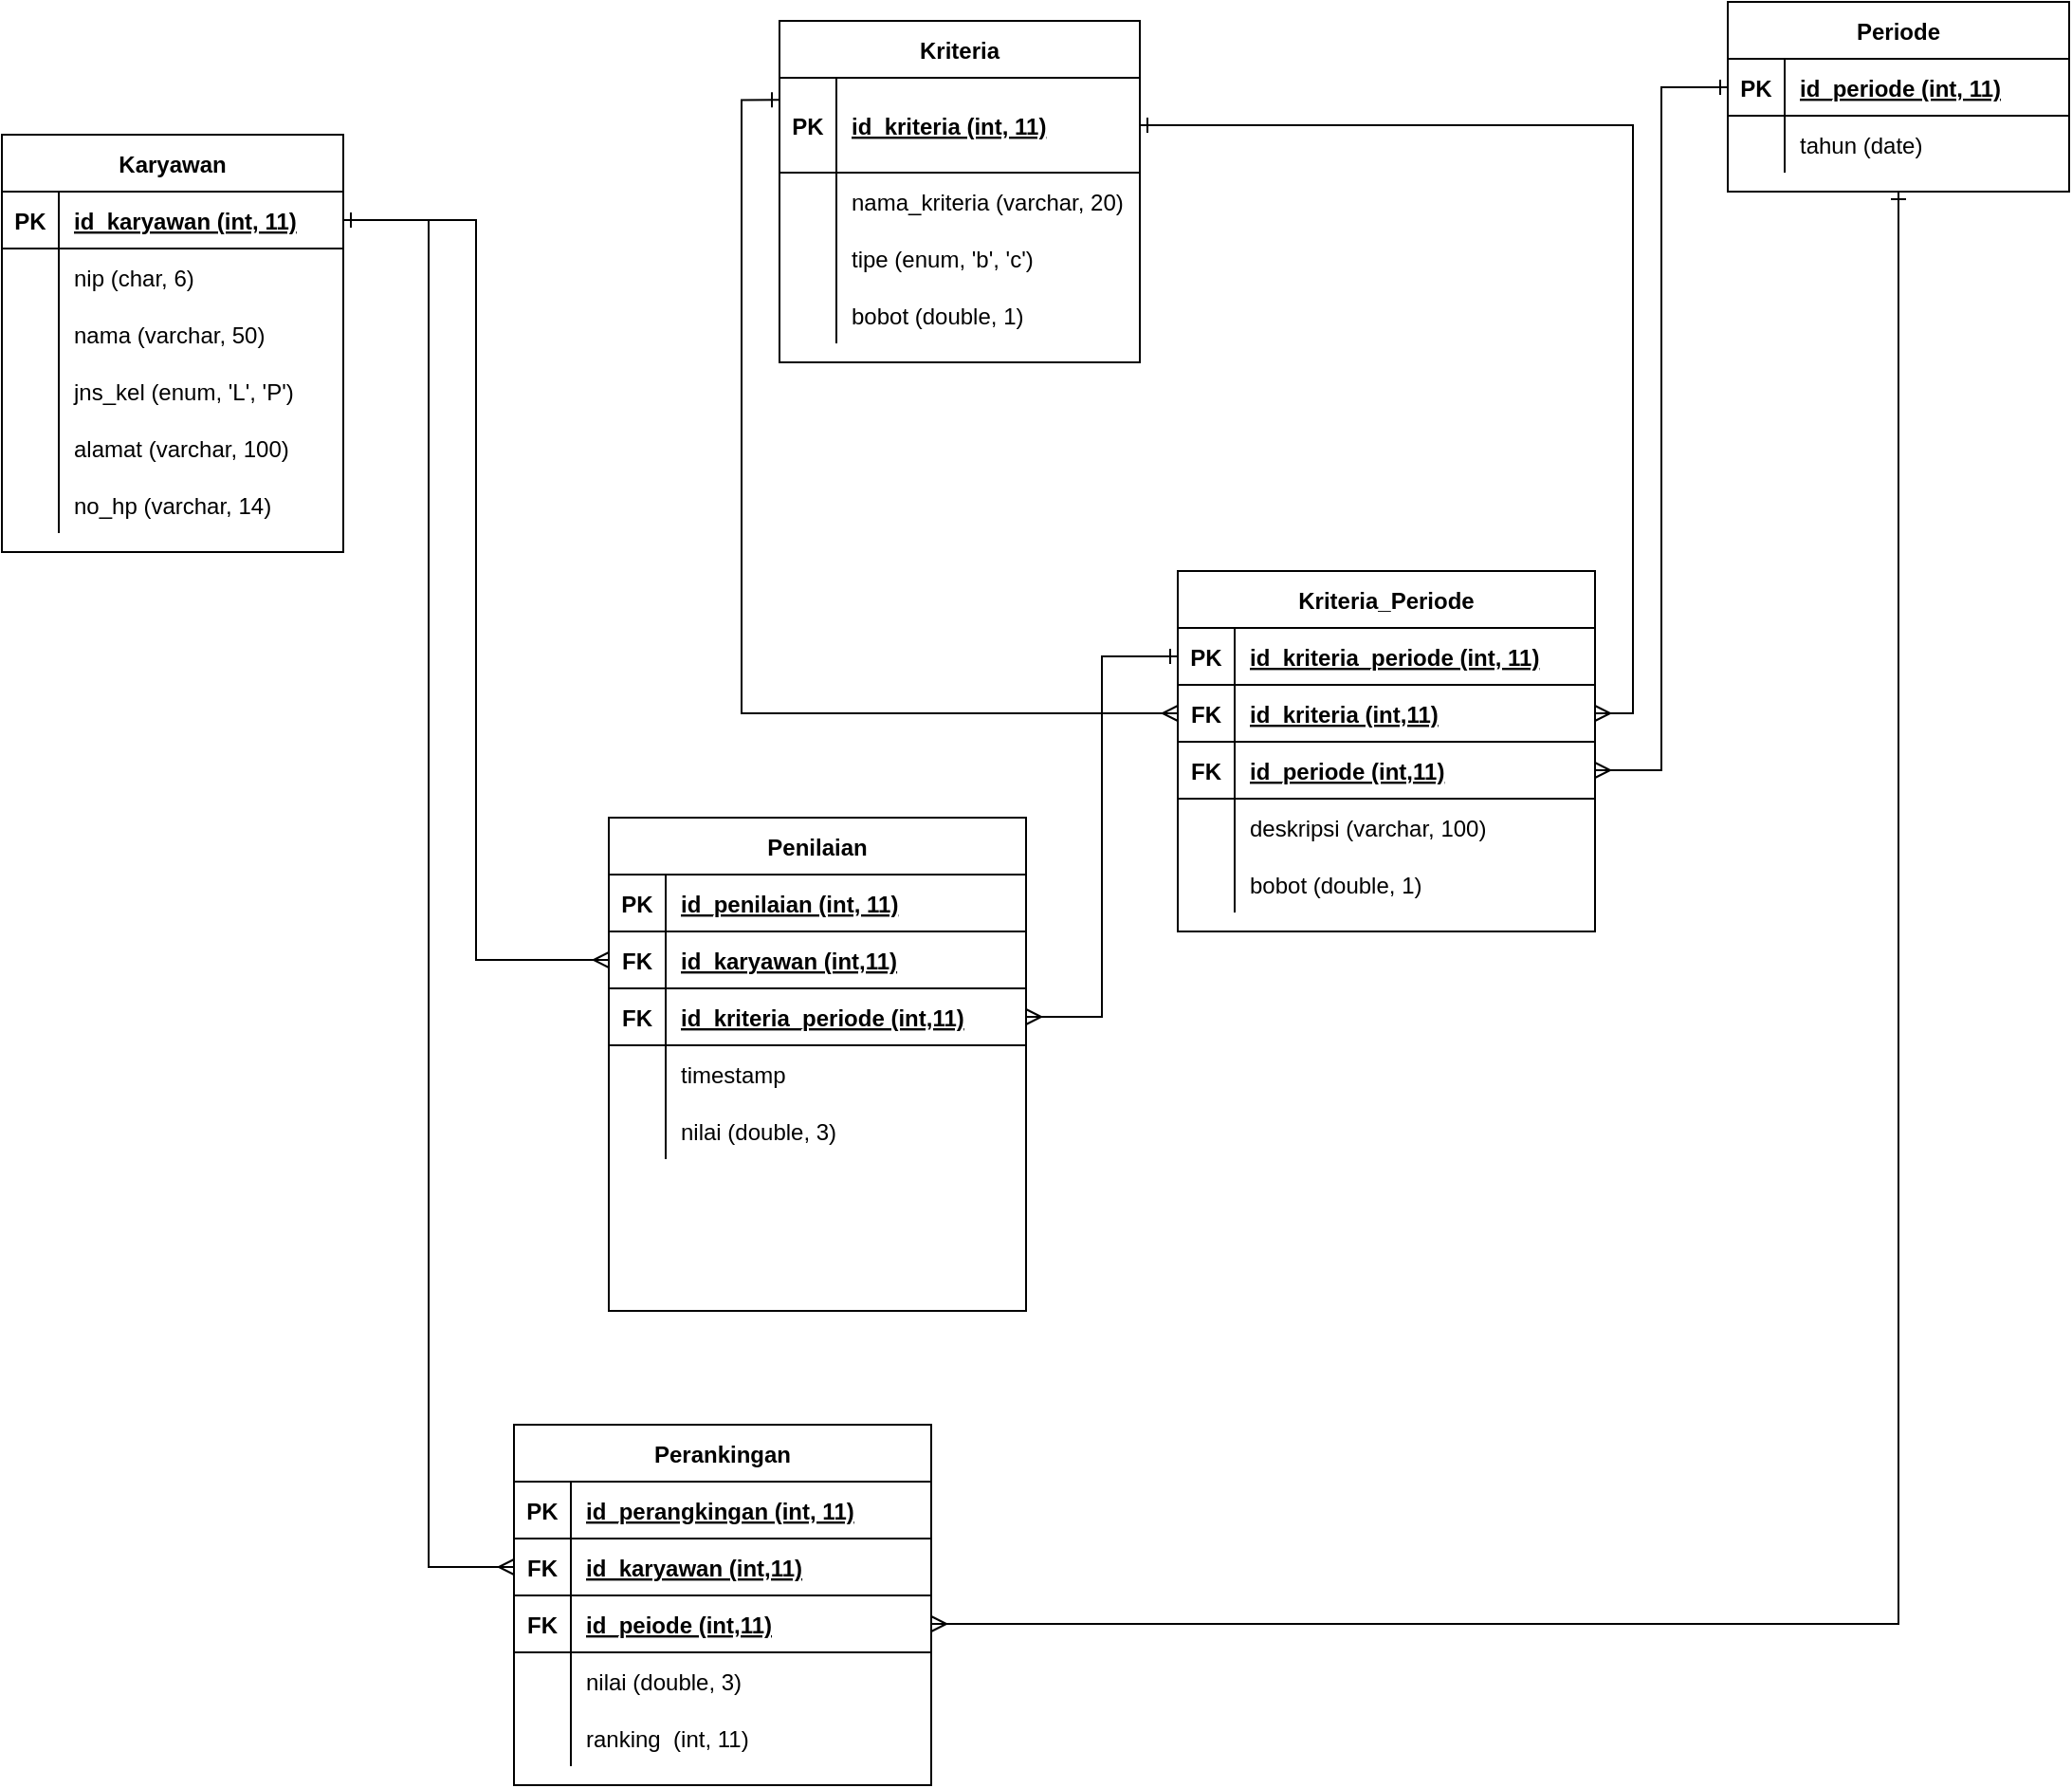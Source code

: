 <mxfile version="13.9.9" type="device" pages="3"><diagram id="A4Kg8Cq3zprnqbGbPSbI" name="Page-1"><mxGraphModel dx="1702" dy="494" grid="1" gridSize="10" guides="1" tooltips="1" connect="1" arrows="1" fold="1" page="1" pageScale="1" pageWidth="850" pageHeight="1100" math="0" shadow="0"><root><mxCell id="0"/><mxCell id="1" parent="0"/><mxCell id="62z7SwZeif7K-8qw1GRG-14" value="Karyawan" style="shape=table;startSize=30;container=1;collapsible=1;childLayout=tableLayout;fixedRows=1;rowLines=0;fontStyle=1;align=center;resizeLast=1;" parent="1" vertex="1"><mxGeometry x="-260" y="130" width="180" height="220" as="geometry"/></mxCell><mxCell id="62z7SwZeif7K-8qw1GRG-15" value="" style="shape=partialRectangle;collapsible=0;dropTarget=0;pointerEvents=0;fillColor=none;top=0;left=0;bottom=1;right=0;points=[[0,0.5],[1,0.5]];portConstraint=eastwest;" parent="62z7SwZeif7K-8qw1GRG-14" vertex="1"><mxGeometry y="30" width="180" height="30" as="geometry"/></mxCell><mxCell id="62z7SwZeif7K-8qw1GRG-16" value="PK" style="shape=partialRectangle;connectable=0;fillColor=none;top=0;left=0;bottom=0;right=0;fontStyle=1;overflow=hidden;" parent="62z7SwZeif7K-8qw1GRG-15" vertex="1"><mxGeometry width="30" height="30" as="geometry"/></mxCell><mxCell id="62z7SwZeif7K-8qw1GRG-17" value="id_karyawan (int, 11)" style="shape=partialRectangle;connectable=0;fillColor=none;top=0;left=0;bottom=0;right=0;align=left;spacingLeft=6;fontStyle=5;overflow=hidden;" parent="62z7SwZeif7K-8qw1GRG-15" vertex="1"><mxGeometry x="30" width="150" height="30" as="geometry"/></mxCell><mxCell id="62z7SwZeif7K-8qw1GRG-18" value="" style="shape=partialRectangle;collapsible=0;dropTarget=0;pointerEvents=0;fillColor=none;top=0;left=0;bottom=0;right=0;points=[[0,0.5],[1,0.5]];portConstraint=eastwest;" parent="62z7SwZeif7K-8qw1GRG-14" vertex="1"><mxGeometry y="60" width="180" height="30" as="geometry"/></mxCell><mxCell id="62z7SwZeif7K-8qw1GRG-19" value="" style="shape=partialRectangle;connectable=0;fillColor=none;top=0;left=0;bottom=0;right=0;editable=1;overflow=hidden;" parent="62z7SwZeif7K-8qw1GRG-18" vertex="1"><mxGeometry width="30" height="30" as="geometry"/></mxCell><mxCell id="62z7SwZeif7K-8qw1GRG-20" value="nip (char, 6)" style="shape=partialRectangle;connectable=0;fillColor=none;top=0;left=0;bottom=0;right=0;align=left;spacingLeft=6;overflow=hidden;" parent="62z7SwZeif7K-8qw1GRG-18" vertex="1"><mxGeometry x="30" width="150" height="30" as="geometry"/></mxCell><mxCell id="62z7SwZeif7K-8qw1GRG-21" value="" style="shape=partialRectangle;collapsible=0;dropTarget=0;pointerEvents=0;fillColor=none;top=0;left=0;bottom=0;right=0;points=[[0,0.5],[1,0.5]];portConstraint=eastwest;" parent="62z7SwZeif7K-8qw1GRG-14" vertex="1"><mxGeometry y="90" width="180" height="30" as="geometry"/></mxCell><mxCell id="62z7SwZeif7K-8qw1GRG-22" value="" style="shape=partialRectangle;connectable=0;fillColor=none;top=0;left=0;bottom=0;right=0;editable=1;overflow=hidden;" parent="62z7SwZeif7K-8qw1GRG-21" vertex="1"><mxGeometry width="30" height="30" as="geometry"/></mxCell><mxCell id="62z7SwZeif7K-8qw1GRG-23" value="nama (varchar, 50)" style="shape=partialRectangle;connectable=0;fillColor=none;top=0;left=0;bottom=0;right=0;align=left;spacingLeft=6;overflow=hidden;" parent="62z7SwZeif7K-8qw1GRG-21" vertex="1"><mxGeometry x="30" width="150" height="30" as="geometry"/></mxCell><mxCell id="62z7SwZeif7K-8qw1GRG-24" value="" style="shape=partialRectangle;collapsible=0;dropTarget=0;pointerEvents=0;fillColor=none;top=0;left=0;bottom=0;right=0;points=[[0,0.5],[1,0.5]];portConstraint=eastwest;" parent="62z7SwZeif7K-8qw1GRG-14" vertex="1"><mxGeometry y="120" width="180" height="30" as="geometry"/></mxCell><mxCell id="62z7SwZeif7K-8qw1GRG-25" value="" style="shape=partialRectangle;connectable=0;fillColor=none;top=0;left=0;bottom=0;right=0;editable=1;overflow=hidden;" parent="62z7SwZeif7K-8qw1GRG-24" vertex="1"><mxGeometry width="30" height="30" as="geometry"/></mxCell><mxCell id="62z7SwZeif7K-8qw1GRG-26" value="jns_kel (enum, 'L', 'P')" style="shape=partialRectangle;connectable=0;fillColor=none;top=0;left=0;bottom=0;right=0;align=left;spacingLeft=6;overflow=hidden;" parent="62z7SwZeif7K-8qw1GRG-24" vertex="1"><mxGeometry x="30" width="150" height="30" as="geometry"/></mxCell><mxCell id="62z7SwZeif7K-8qw1GRG-27" value="" style="shape=partialRectangle;collapsible=0;dropTarget=0;pointerEvents=0;fillColor=none;top=0;left=0;bottom=0;right=0;points=[[0,0.5],[1,0.5]];portConstraint=eastwest;" parent="62z7SwZeif7K-8qw1GRG-14" vertex="1"><mxGeometry y="150" width="180" height="30" as="geometry"/></mxCell><mxCell id="62z7SwZeif7K-8qw1GRG-28" value="" style="shape=partialRectangle;connectable=0;fillColor=none;top=0;left=0;bottom=0;right=0;editable=1;overflow=hidden;" parent="62z7SwZeif7K-8qw1GRG-27" vertex="1"><mxGeometry width="30" height="30" as="geometry"/></mxCell><mxCell id="62z7SwZeif7K-8qw1GRG-29" value="alamat (varchar, 100)" style="shape=partialRectangle;connectable=0;fillColor=none;top=0;left=0;bottom=0;right=0;align=left;spacingLeft=6;overflow=hidden;" parent="62z7SwZeif7K-8qw1GRG-27" vertex="1"><mxGeometry x="30" width="150" height="30" as="geometry"/></mxCell><mxCell id="62z7SwZeif7K-8qw1GRG-30" value="" style="shape=partialRectangle;collapsible=0;dropTarget=0;pointerEvents=0;fillColor=none;top=0;left=0;bottom=0;right=0;points=[[0,0.5],[1,0.5]];portConstraint=eastwest;" parent="62z7SwZeif7K-8qw1GRG-14" vertex="1"><mxGeometry y="180" width="180" height="30" as="geometry"/></mxCell><mxCell id="62z7SwZeif7K-8qw1GRG-31" value="" style="shape=partialRectangle;connectable=0;fillColor=none;top=0;left=0;bottom=0;right=0;editable=1;overflow=hidden;" parent="62z7SwZeif7K-8qw1GRG-30" vertex="1"><mxGeometry width="30" height="30" as="geometry"/></mxCell><mxCell id="62z7SwZeif7K-8qw1GRG-32" value="no_hp (varchar, 14)" style="shape=partialRectangle;connectable=0;fillColor=none;top=0;left=0;bottom=0;right=0;align=left;spacingLeft=6;overflow=hidden;" parent="62z7SwZeif7K-8qw1GRG-30" vertex="1"><mxGeometry x="30" width="150" height="30" as="geometry"/></mxCell><mxCell id="62z7SwZeif7K-8qw1GRG-33" value="Kriteria" style="shape=table;startSize=30;container=1;collapsible=1;childLayout=tableLayout;fixedRows=1;rowLines=0;fontStyle=1;align=center;resizeLast=1;" parent="1" vertex="1"><mxGeometry x="150" y="70" width="190" height="180" as="geometry"/></mxCell><mxCell id="62z7SwZeif7K-8qw1GRG-34" value="" style="shape=partialRectangle;collapsible=0;dropTarget=0;pointerEvents=0;fillColor=none;top=0;left=0;bottom=1;right=0;points=[[0,0.5],[1,0.5]];portConstraint=eastwest;" parent="62z7SwZeif7K-8qw1GRG-33" vertex="1"><mxGeometry y="30" width="190" height="50" as="geometry"/></mxCell><mxCell id="62z7SwZeif7K-8qw1GRG-35" value="PK" style="shape=partialRectangle;connectable=0;fillColor=none;top=0;left=0;bottom=0;right=0;fontStyle=1;overflow=hidden;" parent="62z7SwZeif7K-8qw1GRG-34" vertex="1"><mxGeometry width="30" height="50" as="geometry"/></mxCell><mxCell id="62z7SwZeif7K-8qw1GRG-36" value="id_kriteria (int, 11)" style="shape=partialRectangle;connectable=0;fillColor=none;top=0;left=0;bottom=0;right=0;align=left;spacingLeft=6;fontStyle=5;overflow=hidden;" parent="62z7SwZeif7K-8qw1GRG-34" vertex="1"><mxGeometry x="30" width="160" height="50" as="geometry"/></mxCell><mxCell id="62z7SwZeif7K-8qw1GRG-37" value="" style="shape=partialRectangle;collapsible=0;dropTarget=0;pointerEvents=0;fillColor=none;top=0;left=0;bottom=0;right=0;points=[[0,0.5],[1,0.5]];portConstraint=eastwest;" parent="62z7SwZeif7K-8qw1GRG-33" vertex="1"><mxGeometry y="80" width="190" height="30" as="geometry"/></mxCell><mxCell id="62z7SwZeif7K-8qw1GRG-38" value="" style="shape=partialRectangle;connectable=0;fillColor=none;top=0;left=0;bottom=0;right=0;editable=1;overflow=hidden;" parent="62z7SwZeif7K-8qw1GRG-37" vertex="1"><mxGeometry width="30" height="30" as="geometry"/></mxCell><mxCell id="62z7SwZeif7K-8qw1GRG-39" value="nama_kriteria (varchar, 20)" style="shape=partialRectangle;connectable=0;fillColor=none;top=0;left=0;bottom=0;right=0;align=left;spacingLeft=6;overflow=hidden;" parent="62z7SwZeif7K-8qw1GRG-37" vertex="1"><mxGeometry x="30" width="160" height="30" as="geometry"/></mxCell><mxCell id="62z7SwZeif7K-8qw1GRG-40" value="" style="shape=partialRectangle;collapsible=0;dropTarget=0;pointerEvents=0;fillColor=none;top=0;left=0;bottom=0;right=0;points=[[0,0.5],[1,0.5]];portConstraint=eastwest;" parent="62z7SwZeif7K-8qw1GRG-33" vertex="1"><mxGeometry y="110" width="190" height="30" as="geometry"/></mxCell><mxCell id="62z7SwZeif7K-8qw1GRG-41" value="" style="shape=partialRectangle;connectable=0;fillColor=none;top=0;left=0;bottom=0;right=0;editable=1;overflow=hidden;" parent="62z7SwZeif7K-8qw1GRG-40" vertex="1"><mxGeometry width="30" height="30" as="geometry"/></mxCell><mxCell id="62z7SwZeif7K-8qw1GRG-42" value="tipe (enum, 'b', 'c')" style="shape=partialRectangle;connectable=0;fillColor=none;top=0;left=0;bottom=0;right=0;align=left;spacingLeft=6;overflow=hidden;" parent="62z7SwZeif7K-8qw1GRG-40" vertex="1"><mxGeometry x="30" width="160" height="30" as="geometry"/></mxCell><mxCell id="62z7SwZeif7K-8qw1GRG-207" value="" style="shape=partialRectangle;collapsible=0;dropTarget=0;pointerEvents=0;fillColor=none;top=0;left=0;bottom=0;right=0;points=[[0,0.5],[1,0.5]];portConstraint=eastwest;" parent="62z7SwZeif7K-8qw1GRG-33" vertex="1"><mxGeometry y="140" width="190" height="30" as="geometry"/></mxCell><mxCell id="62z7SwZeif7K-8qw1GRG-208" value="" style="shape=partialRectangle;connectable=0;fillColor=none;top=0;left=0;bottom=0;right=0;editable=1;overflow=hidden;" parent="62z7SwZeif7K-8qw1GRG-207" vertex="1"><mxGeometry width="30" height="30" as="geometry"/></mxCell><mxCell id="62z7SwZeif7K-8qw1GRG-209" value="bobot (double, 1)" style="shape=partialRectangle;connectable=0;fillColor=none;top=0;left=0;bottom=0;right=0;align=left;spacingLeft=6;overflow=hidden;" parent="62z7SwZeif7K-8qw1GRG-207" vertex="1"><mxGeometry x="30" width="160" height="30" as="geometry"/></mxCell><mxCell id="62z7SwZeif7K-8qw1GRG-216" style="edgeStyle=orthogonalEdgeStyle;rounded=0;orthogonalLoop=1;jettySize=auto;html=1;startArrow=ERone;startFill=0;endArrow=ERmany;endFill=0;" parent="1" source="62z7SwZeif7K-8qw1GRG-46" target="62z7SwZeif7K-8qw1GRG-182" edge="1"><mxGeometry relative="1" as="geometry"/></mxCell><mxCell id="62z7SwZeif7K-8qw1GRG-46" value="Periode" style="shape=table;startSize=30;container=1;collapsible=1;childLayout=tableLayout;fixedRows=1;rowLines=0;fontStyle=1;align=center;resizeLast=1;" parent="1" vertex="1"><mxGeometry x="650" y="60" width="180" height="100" as="geometry"/></mxCell><mxCell id="62z7SwZeif7K-8qw1GRG-47" value="" style="shape=partialRectangle;collapsible=0;dropTarget=0;pointerEvents=0;fillColor=none;top=0;left=0;bottom=1;right=0;points=[[0,0.5],[1,0.5]];portConstraint=eastwest;" parent="62z7SwZeif7K-8qw1GRG-46" vertex="1"><mxGeometry y="30" width="180" height="30" as="geometry"/></mxCell><mxCell id="62z7SwZeif7K-8qw1GRG-48" value="PK" style="shape=partialRectangle;connectable=0;fillColor=none;top=0;left=0;bottom=0;right=0;fontStyle=1;overflow=hidden;" parent="62z7SwZeif7K-8qw1GRG-47" vertex="1"><mxGeometry width="30" height="30" as="geometry"/></mxCell><mxCell id="62z7SwZeif7K-8qw1GRG-49" value="id_periode (int, 11)" style="shape=partialRectangle;connectable=0;fillColor=none;top=0;left=0;bottom=0;right=0;align=left;spacingLeft=6;fontStyle=5;overflow=hidden;" parent="62z7SwZeif7K-8qw1GRG-47" vertex="1"><mxGeometry x="30" width="150" height="30" as="geometry"/></mxCell><mxCell id="62z7SwZeif7K-8qw1GRG-50" value="" style="shape=partialRectangle;collapsible=0;dropTarget=0;pointerEvents=0;fillColor=none;top=0;left=0;bottom=0;right=0;points=[[0,0.5],[1,0.5]];portConstraint=eastwest;" parent="62z7SwZeif7K-8qw1GRG-46" vertex="1"><mxGeometry y="60" width="180" height="30" as="geometry"/></mxCell><mxCell id="62z7SwZeif7K-8qw1GRG-51" value="" style="shape=partialRectangle;connectable=0;fillColor=none;top=0;left=0;bottom=0;right=0;editable=1;overflow=hidden;" parent="62z7SwZeif7K-8qw1GRG-50" vertex="1"><mxGeometry width="30" height="30" as="geometry"/></mxCell><mxCell id="62z7SwZeif7K-8qw1GRG-52" value="tahun (date)" style="shape=partialRectangle;connectable=0;fillColor=none;top=0;left=0;bottom=0;right=0;align=left;spacingLeft=6;overflow=hidden;" parent="62z7SwZeif7K-8qw1GRG-50" vertex="1"><mxGeometry x="30" width="150" height="30" as="geometry"/></mxCell><mxCell id="62z7SwZeif7K-8qw1GRG-59" value="Kriteria_Periode" style="shape=table;startSize=30;container=1;collapsible=1;childLayout=tableLayout;fixedRows=1;rowLines=0;fontStyle=1;align=center;resizeLast=1;" parent="1" vertex="1"><mxGeometry x="360" y="360" width="220" height="190" as="geometry"/></mxCell><mxCell id="62z7SwZeif7K-8qw1GRG-60" value="" style="shape=partialRectangle;collapsible=0;dropTarget=0;pointerEvents=0;fillColor=none;top=0;left=0;bottom=1;right=0;points=[[0,0.5],[1,0.5]];portConstraint=eastwest;" parent="62z7SwZeif7K-8qw1GRG-59" vertex="1"><mxGeometry y="30" width="220" height="30" as="geometry"/></mxCell><mxCell id="62z7SwZeif7K-8qw1GRG-61" value="PK" style="shape=partialRectangle;connectable=0;fillColor=none;top=0;left=0;bottom=0;right=0;fontStyle=1;overflow=hidden;" parent="62z7SwZeif7K-8qw1GRG-60" vertex="1"><mxGeometry width="30" height="30" as="geometry"/></mxCell><mxCell id="62z7SwZeif7K-8qw1GRG-62" value="id_kriteria_periode (int, 11)" style="shape=partialRectangle;connectable=0;fillColor=none;top=0;left=0;bottom=0;right=0;align=left;spacingLeft=6;fontStyle=5;overflow=hidden;" parent="62z7SwZeif7K-8qw1GRG-60" vertex="1"><mxGeometry x="30" width="190" height="30" as="geometry"/></mxCell><mxCell id="62z7SwZeif7K-8qw1GRG-72" value="" style="shape=partialRectangle;collapsible=0;dropTarget=0;pointerEvents=0;fillColor=none;top=0;left=0;bottom=1;right=0;points=[[0,0.5],[1,0.5]];portConstraint=eastwest;" parent="62z7SwZeif7K-8qw1GRG-59" vertex="1"><mxGeometry y="60" width="220" height="30" as="geometry"/></mxCell><mxCell id="62z7SwZeif7K-8qw1GRG-73" value="FK" style="shape=partialRectangle;connectable=0;fillColor=none;top=0;left=0;bottom=0;right=0;fontStyle=1;overflow=hidden;" parent="62z7SwZeif7K-8qw1GRG-72" vertex="1"><mxGeometry width="30" height="30" as="geometry"/></mxCell><mxCell id="62z7SwZeif7K-8qw1GRG-74" value="id_kriteria (int,11)" style="shape=partialRectangle;connectable=0;fillColor=none;top=0;left=0;bottom=0;right=0;align=left;spacingLeft=6;fontStyle=5;overflow=hidden;" parent="62z7SwZeif7K-8qw1GRG-72" vertex="1"><mxGeometry x="30" width="190" height="30" as="geometry"/></mxCell><mxCell id="62z7SwZeif7K-8qw1GRG-77" value="" style="shape=partialRectangle;collapsible=0;dropTarget=0;pointerEvents=0;fillColor=none;top=0;left=0;bottom=1;right=0;points=[[0,0.5],[1,0.5]];portConstraint=eastwest;" parent="62z7SwZeif7K-8qw1GRG-59" vertex="1"><mxGeometry y="90" width="220" height="30" as="geometry"/></mxCell><mxCell id="62z7SwZeif7K-8qw1GRG-78" value="FK" style="shape=partialRectangle;connectable=0;fillColor=none;top=0;left=0;bottom=0;right=0;fontStyle=1;overflow=hidden;" parent="62z7SwZeif7K-8qw1GRG-77" vertex="1"><mxGeometry width="30" height="30" as="geometry"/></mxCell><mxCell id="62z7SwZeif7K-8qw1GRG-79" value="id_periode (int,11)" style="shape=partialRectangle;connectable=0;fillColor=none;top=0;left=0;bottom=0;right=0;align=left;spacingLeft=6;fontStyle=5;overflow=hidden;" parent="62z7SwZeif7K-8qw1GRG-77" vertex="1"><mxGeometry x="30" width="190" height="30" as="geometry"/></mxCell><mxCell id="62z7SwZeif7K-8qw1GRG-63" value="" style="shape=partialRectangle;collapsible=0;dropTarget=0;pointerEvents=0;fillColor=none;top=0;left=0;bottom=0;right=0;points=[[0,0.5],[1,0.5]];portConstraint=eastwest;" parent="62z7SwZeif7K-8qw1GRG-59" vertex="1"><mxGeometry y="120" width="220" height="30" as="geometry"/></mxCell><mxCell id="62z7SwZeif7K-8qw1GRG-64" value="" style="shape=partialRectangle;connectable=0;fillColor=none;top=0;left=0;bottom=0;right=0;editable=1;overflow=hidden;fontStyle=1" parent="62z7SwZeif7K-8qw1GRG-63" vertex="1"><mxGeometry width="30" height="30" as="geometry"/></mxCell><mxCell id="62z7SwZeif7K-8qw1GRG-65" value="deskripsi (varchar, 100)" style="shape=partialRectangle;connectable=0;fillColor=none;top=0;left=0;bottom=0;right=0;align=left;spacingLeft=6;overflow=hidden;" parent="62z7SwZeif7K-8qw1GRG-63" vertex="1"><mxGeometry x="30" width="190" height="30" as="geometry"/></mxCell><mxCell id="9uF3gkx0d2cRThyONb_D-1" value="" style="shape=partialRectangle;collapsible=0;dropTarget=0;pointerEvents=0;fillColor=none;top=0;left=0;bottom=0;right=0;points=[[0,0.5],[1,0.5]];portConstraint=eastwest;" parent="62z7SwZeif7K-8qw1GRG-59" vertex="1"><mxGeometry y="150" width="220" height="30" as="geometry"/></mxCell><mxCell id="9uF3gkx0d2cRThyONb_D-2" value="" style="shape=partialRectangle;connectable=0;fillColor=none;top=0;left=0;bottom=0;right=0;editable=1;overflow=hidden;fontStyle=1" parent="9uF3gkx0d2cRThyONb_D-1" vertex="1"><mxGeometry width="30" height="30" as="geometry"/></mxCell><mxCell id="9uF3gkx0d2cRThyONb_D-3" value="bobot (double, 1)" style="shape=partialRectangle;connectable=0;fillColor=none;top=0;left=0;bottom=0;right=0;align=left;spacingLeft=6;overflow=hidden;" parent="9uF3gkx0d2cRThyONb_D-1" vertex="1"><mxGeometry x="30" width="190" height="30" as="geometry"/></mxCell><mxCell id="62z7SwZeif7K-8qw1GRG-81" style="edgeStyle=orthogonalEdgeStyle;rounded=0;orthogonalLoop=1;jettySize=auto;html=1;entryX=0;entryY=0.233;entryDx=0;entryDy=0;entryPerimeter=0;endArrow=ERone;endFill=0;startArrow=ERmany;startFill=0;" parent="1" source="62z7SwZeif7K-8qw1GRG-72" target="62z7SwZeif7K-8qw1GRG-34" edge="1"><mxGeometry relative="1" as="geometry"/></mxCell><mxCell id="62z7SwZeif7K-8qw1GRG-110" value="Penilaian" style="shape=table;startSize=30;container=1;collapsible=1;childLayout=tableLayout;fixedRows=1;rowLines=0;fontStyle=1;align=center;resizeLast=1;" parent="1" vertex="1"><mxGeometry x="60" y="490" width="220" height="260" as="geometry"/></mxCell><mxCell id="62z7SwZeif7K-8qw1GRG-111" value="" style="shape=partialRectangle;collapsible=0;dropTarget=0;pointerEvents=0;fillColor=none;top=0;left=0;bottom=1;right=0;points=[[0,0.5],[1,0.5]];portConstraint=eastwest;" parent="62z7SwZeif7K-8qw1GRG-110" vertex="1"><mxGeometry y="30" width="220" height="30" as="geometry"/></mxCell><mxCell id="62z7SwZeif7K-8qw1GRG-112" value="PK" style="shape=partialRectangle;connectable=0;fillColor=none;top=0;left=0;bottom=0;right=0;fontStyle=1;overflow=hidden;" parent="62z7SwZeif7K-8qw1GRG-111" vertex="1"><mxGeometry width="30" height="30" as="geometry"/></mxCell><mxCell id="62z7SwZeif7K-8qw1GRG-113" value="id_penilaian (int, 11)" style="shape=partialRectangle;connectable=0;fillColor=none;top=0;left=0;bottom=0;right=0;align=left;spacingLeft=6;fontStyle=5;overflow=hidden;" parent="62z7SwZeif7K-8qw1GRG-111" vertex="1"><mxGeometry x="30" width="190" height="30" as="geometry"/></mxCell><mxCell id="62z7SwZeif7K-8qw1GRG-114" value="" style="shape=partialRectangle;collapsible=0;dropTarget=0;pointerEvents=0;fillColor=none;top=0;left=0;bottom=1;right=0;points=[[0,0.5],[1,0.5]];portConstraint=eastwest;" parent="62z7SwZeif7K-8qw1GRG-110" vertex="1"><mxGeometry y="60" width="220" height="30" as="geometry"/></mxCell><mxCell id="62z7SwZeif7K-8qw1GRG-115" value="FK" style="shape=partialRectangle;connectable=0;fillColor=none;top=0;left=0;bottom=0;right=0;fontStyle=1;overflow=hidden;" parent="62z7SwZeif7K-8qw1GRG-114" vertex="1"><mxGeometry width="30" height="30" as="geometry"/></mxCell><mxCell id="62z7SwZeif7K-8qw1GRG-116" value="id_karyawan (int,11)" style="shape=partialRectangle;connectable=0;fillColor=none;top=0;left=0;bottom=0;right=0;align=left;spacingLeft=6;fontStyle=5;overflow=hidden;" parent="62z7SwZeif7K-8qw1GRG-114" vertex="1"><mxGeometry x="30" width="190" height="30" as="geometry"/></mxCell><mxCell id="62z7SwZeif7K-8qw1GRG-117" value="" style="shape=partialRectangle;collapsible=0;dropTarget=0;pointerEvents=0;fillColor=none;top=0;left=0;bottom=1;right=0;points=[[0,0.5],[1,0.5]];portConstraint=eastwest;" parent="62z7SwZeif7K-8qw1GRG-110" vertex="1"><mxGeometry y="90" width="220" height="30" as="geometry"/></mxCell><mxCell id="62z7SwZeif7K-8qw1GRG-118" value="FK" style="shape=partialRectangle;connectable=0;fillColor=none;top=0;left=0;bottom=0;right=0;fontStyle=1;overflow=hidden;" parent="62z7SwZeif7K-8qw1GRG-117" vertex="1"><mxGeometry width="30" height="30" as="geometry"/></mxCell><mxCell id="62z7SwZeif7K-8qw1GRG-119" value="id_kriteria_periode (int,11)" style="shape=partialRectangle;connectable=0;fillColor=none;top=0;left=0;bottom=0;right=0;align=left;spacingLeft=6;fontStyle=5;overflow=hidden;" parent="62z7SwZeif7K-8qw1GRG-117" vertex="1"><mxGeometry x="30" width="190" height="30" as="geometry"/></mxCell><mxCell id="62z7SwZeif7K-8qw1GRG-120" value="" style="shape=partialRectangle;collapsible=0;dropTarget=0;pointerEvents=0;fillColor=none;top=0;left=0;bottom=0;right=0;points=[[0,0.5],[1,0.5]];portConstraint=eastwest;" parent="62z7SwZeif7K-8qw1GRG-110" vertex="1"><mxGeometry y="120" width="220" height="30" as="geometry"/></mxCell><mxCell id="62z7SwZeif7K-8qw1GRG-121" value="" style="shape=partialRectangle;connectable=0;fillColor=none;top=0;left=0;bottom=0;right=0;editable=1;overflow=hidden;fontStyle=1" parent="62z7SwZeif7K-8qw1GRG-120" vertex="1"><mxGeometry width="30" height="30" as="geometry"/></mxCell><mxCell id="62z7SwZeif7K-8qw1GRG-122" value="timestamp" style="shape=partialRectangle;connectable=0;fillColor=none;top=0;left=0;bottom=0;right=0;align=left;spacingLeft=6;overflow=hidden;" parent="62z7SwZeif7K-8qw1GRG-120" vertex="1"><mxGeometry x="30" width="190" height="30" as="geometry"/></mxCell><mxCell id="62z7SwZeif7K-8qw1GRG-210" value="" style="shape=partialRectangle;collapsible=0;dropTarget=0;pointerEvents=0;fillColor=none;top=0;left=0;bottom=0;right=0;points=[[0,0.5],[1,0.5]];portConstraint=eastwest;" parent="62z7SwZeif7K-8qw1GRG-110" vertex="1"><mxGeometry y="150" width="220" height="30" as="geometry"/></mxCell><mxCell id="62z7SwZeif7K-8qw1GRG-211" value="" style="shape=partialRectangle;connectable=0;fillColor=none;top=0;left=0;bottom=0;right=0;editable=1;overflow=hidden;fontStyle=1" parent="62z7SwZeif7K-8qw1GRG-210" vertex="1"><mxGeometry width="30" height="30" as="geometry"/></mxCell><mxCell id="62z7SwZeif7K-8qw1GRG-212" value="nilai (double, 3)" style="shape=partialRectangle;connectable=0;fillColor=none;top=0;left=0;bottom=0;right=0;align=left;spacingLeft=6;overflow=hidden;" parent="62z7SwZeif7K-8qw1GRG-210" vertex="1"><mxGeometry x="30" width="190" height="30" as="geometry"/></mxCell><mxCell id="62z7SwZeif7K-8qw1GRG-175" value="Perankingan" style="shape=table;startSize=30;container=1;collapsible=1;childLayout=tableLayout;fixedRows=1;rowLines=0;fontStyle=1;align=center;resizeLast=1;" parent="1" vertex="1"><mxGeometry x="10" y="810" width="220" height="190" as="geometry"/></mxCell><mxCell id="62z7SwZeif7K-8qw1GRG-176" value="" style="shape=partialRectangle;collapsible=0;dropTarget=0;pointerEvents=0;fillColor=none;top=0;left=0;bottom=1;right=0;points=[[0,0.5],[1,0.5]];portConstraint=eastwest;" parent="62z7SwZeif7K-8qw1GRG-175" vertex="1"><mxGeometry y="30" width="220" height="30" as="geometry"/></mxCell><mxCell id="62z7SwZeif7K-8qw1GRG-177" value="PK" style="shape=partialRectangle;connectable=0;fillColor=none;top=0;left=0;bottom=0;right=0;fontStyle=1;overflow=hidden;" parent="62z7SwZeif7K-8qw1GRG-176" vertex="1"><mxGeometry width="30" height="30" as="geometry"/></mxCell><mxCell id="62z7SwZeif7K-8qw1GRG-178" value="id_perangkingan (int, 11)" style="shape=partialRectangle;connectable=0;fillColor=none;top=0;left=0;bottom=0;right=0;align=left;spacingLeft=6;fontStyle=5;overflow=hidden;" parent="62z7SwZeif7K-8qw1GRG-176" vertex="1"><mxGeometry x="30" width="190" height="30" as="geometry"/></mxCell><mxCell id="62z7SwZeif7K-8qw1GRG-179" value="" style="shape=partialRectangle;collapsible=0;dropTarget=0;pointerEvents=0;fillColor=none;top=0;left=0;bottom=1;right=0;points=[[0,0.5],[1,0.5]];portConstraint=eastwest;" parent="62z7SwZeif7K-8qw1GRG-175" vertex="1"><mxGeometry y="60" width="220" height="30" as="geometry"/></mxCell><mxCell id="62z7SwZeif7K-8qw1GRG-180" value="FK" style="shape=partialRectangle;connectable=0;fillColor=none;top=0;left=0;bottom=0;right=0;fontStyle=1;overflow=hidden;" parent="62z7SwZeif7K-8qw1GRG-179" vertex="1"><mxGeometry width="30" height="30" as="geometry"/></mxCell><mxCell id="62z7SwZeif7K-8qw1GRG-181" value="id_karyawan (int,11)" style="shape=partialRectangle;connectable=0;fillColor=none;top=0;left=0;bottom=0;right=0;align=left;spacingLeft=6;fontStyle=5;overflow=hidden;" parent="62z7SwZeif7K-8qw1GRG-179" vertex="1"><mxGeometry x="30" width="190" height="30" as="geometry"/></mxCell><mxCell id="62z7SwZeif7K-8qw1GRG-182" value="" style="shape=partialRectangle;collapsible=0;dropTarget=0;pointerEvents=0;fillColor=none;top=0;left=0;bottom=1;right=0;points=[[0,0.5],[1,0.5]];portConstraint=eastwest;" parent="62z7SwZeif7K-8qw1GRG-175" vertex="1"><mxGeometry y="90" width="220" height="30" as="geometry"/></mxCell><mxCell id="62z7SwZeif7K-8qw1GRG-183" value="FK" style="shape=partialRectangle;connectable=0;fillColor=none;top=0;left=0;bottom=0;right=0;fontStyle=1;overflow=hidden;" parent="62z7SwZeif7K-8qw1GRG-182" vertex="1"><mxGeometry width="30" height="30" as="geometry"/></mxCell><mxCell id="62z7SwZeif7K-8qw1GRG-184" value="id_peiode (int,11)" style="shape=partialRectangle;connectable=0;fillColor=none;top=0;left=0;bottom=0;right=0;align=left;spacingLeft=6;fontStyle=5;overflow=hidden;" parent="62z7SwZeif7K-8qw1GRG-182" vertex="1"><mxGeometry x="30" width="190" height="30" as="geometry"/></mxCell><mxCell id="62z7SwZeif7K-8qw1GRG-185" value="" style="shape=partialRectangle;collapsible=0;dropTarget=0;pointerEvents=0;fillColor=none;top=0;left=0;bottom=0;right=0;points=[[0,0.5],[1,0.5]];portConstraint=eastwest;" parent="62z7SwZeif7K-8qw1GRG-175" vertex="1"><mxGeometry y="120" width="220" height="30" as="geometry"/></mxCell><mxCell id="62z7SwZeif7K-8qw1GRG-186" value="" style="shape=partialRectangle;connectable=0;fillColor=none;top=0;left=0;bottom=0;right=0;editable=1;overflow=hidden;fontStyle=1" parent="62z7SwZeif7K-8qw1GRG-185" vertex="1"><mxGeometry width="30" height="30" as="geometry"/></mxCell><mxCell id="62z7SwZeif7K-8qw1GRG-187" value="nilai (double, 3)" style="shape=partialRectangle;connectable=0;fillColor=none;top=0;left=0;bottom=0;right=0;align=left;spacingLeft=6;overflow=hidden;" parent="62z7SwZeif7K-8qw1GRG-185" vertex="1"><mxGeometry x="30" width="190" height="30" as="geometry"/></mxCell><mxCell id="62z7SwZeif7K-8qw1GRG-188" value="" style="shape=partialRectangle;collapsible=0;dropTarget=0;pointerEvents=0;fillColor=none;top=0;left=0;bottom=0;right=0;points=[[0,0.5],[1,0.5]];portConstraint=eastwest;" parent="62z7SwZeif7K-8qw1GRG-175" vertex="1"><mxGeometry y="150" width="220" height="30" as="geometry"/></mxCell><mxCell id="62z7SwZeif7K-8qw1GRG-189" value="" style="shape=partialRectangle;connectable=0;fillColor=none;top=0;left=0;bottom=0;right=0;editable=1;overflow=hidden;fontStyle=1" parent="62z7SwZeif7K-8qw1GRG-188" vertex="1"><mxGeometry width="30" height="30" as="geometry"/></mxCell><mxCell id="62z7SwZeif7K-8qw1GRG-190" value="ranking  (int, 11)" style="shape=partialRectangle;connectable=0;fillColor=none;top=0;left=0;bottom=0;right=0;align=left;spacingLeft=6;overflow=hidden;" parent="62z7SwZeif7K-8qw1GRG-188" vertex="1"><mxGeometry x="30" width="190" height="30" as="geometry"/></mxCell><mxCell id="62z7SwZeif7K-8qw1GRG-213" style="edgeStyle=orthogonalEdgeStyle;rounded=0;orthogonalLoop=1;jettySize=auto;html=1;entryX=0;entryY=0.5;entryDx=0;entryDy=0;startArrow=ERone;startFill=0;endArrow=ERmany;endFill=0;" parent="1" source="62z7SwZeif7K-8qw1GRG-15" target="62z7SwZeif7K-8qw1GRG-114" edge="1"><mxGeometry relative="1" as="geometry"/></mxCell><mxCell id="62z7SwZeif7K-8qw1GRG-214" style="edgeStyle=orthogonalEdgeStyle;rounded=0;orthogonalLoop=1;jettySize=auto;html=1;startArrow=ERone;startFill=0;endArrow=ERmany;endFill=0;" parent="1" source="62z7SwZeif7K-8qw1GRG-15" target="62z7SwZeif7K-8qw1GRG-179" edge="1"><mxGeometry relative="1" as="geometry"/></mxCell><mxCell id="62z7SwZeif7K-8qw1GRG-217" style="edgeStyle=orthogonalEdgeStyle;rounded=0;orthogonalLoop=1;jettySize=auto;html=1;entryX=1;entryY=0.5;entryDx=0;entryDy=0;startArrow=ERone;startFill=0;endArrow=ERmany;endFill=0;" parent="1" source="62z7SwZeif7K-8qw1GRG-34" target="62z7SwZeif7K-8qw1GRG-72" edge="1"><mxGeometry relative="1" as="geometry"/></mxCell><mxCell id="62z7SwZeif7K-8qw1GRG-218" style="edgeStyle=orthogonalEdgeStyle;rounded=0;orthogonalLoop=1;jettySize=auto;html=1;startArrow=ERone;startFill=0;endArrow=ERmany;endFill=0;" parent="1" source="62z7SwZeif7K-8qw1GRG-60" target="62z7SwZeif7K-8qw1GRG-117" edge="1"><mxGeometry relative="1" as="geometry"/></mxCell><mxCell id="9uF3gkx0d2cRThyONb_D-5" style="edgeStyle=orthogonalEdgeStyle;rounded=0;orthogonalLoop=1;jettySize=auto;html=1;entryX=1;entryY=0.5;entryDx=0;entryDy=0;startArrow=ERone;startFill=0;endArrow=ERmany;endFill=0;" parent="1" source="62z7SwZeif7K-8qw1GRG-47" target="62z7SwZeif7K-8qw1GRG-77" edge="1"><mxGeometry relative="1" as="geometry"/></mxCell></root></mxGraphModel></diagram><diagram id="Zbjg4uYzkqrUk8CHxTHi" name="Page-2"><mxGraphModel dx="4508" dy="1976" grid="1" gridSize="10" guides="1" tooltips="1" connect="1" arrows="1" fold="1" page="1" pageScale="1" pageWidth="1100" pageHeight="850" math="0" shadow="0"><root><mxCell id="ybpnE42stiQJqTtlCbHR-0"/><mxCell id="ybpnE42stiQJqTtlCbHR-1" parent="ybpnE42stiQJqTtlCbHR-0"/><mxCell id="zaaQwDHhkNTm30c7B_y7-94" value="Karyawan" style="shape=table;startSize=30;container=1;collapsible=1;childLayout=tableLayout;fixedRows=1;rowLines=0;fontStyle=1;align=center;resizeLast=1;" parent="ybpnE42stiQJqTtlCbHR-1" vertex="1"><mxGeometry x="-480" y="440" width="180" height="220" as="geometry"/></mxCell><mxCell id="zaaQwDHhkNTm30c7B_y7-95" value="" style="shape=partialRectangle;collapsible=0;dropTarget=0;pointerEvents=0;fillColor=none;top=0;left=0;bottom=1;right=0;points=[[0,0.5],[1,0.5]];portConstraint=eastwest;" parent="zaaQwDHhkNTm30c7B_y7-94" vertex="1"><mxGeometry y="30" width="180" height="30" as="geometry"/></mxCell><mxCell id="zaaQwDHhkNTm30c7B_y7-96" value="PK" style="shape=partialRectangle;connectable=0;fillColor=none;top=0;left=0;bottom=0;right=0;fontStyle=1;overflow=hidden;" parent="zaaQwDHhkNTm30c7B_y7-95" vertex="1"><mxGeometry width="30" height="30" as="geometry"/></mxCell><mxCell id="zaaQwDHhkNTm30c7B_y7-97" value="id_karyawan (int, 11)" style="shape=partialRectangle;connectable=0;fillColor=none;top=0;left=0;bottom=0;right=0;align=left;spacingLeft=6;fontStyle=5;overflow=hidden;" parent="zaaQwDHhkNTm30c7B_y7-95" vertex="1"><mxGeometry x="30" width="150" height="30" as="geometry"/></mxCell><mxCell id="zaaQwDHhkNTm30c7B_y7-98" value="" style="shape=partialRectangle;collapsible=0;dropTarget=0;pointerEvents=0;fillColor=none;top=0;left=0;bottom=0;right=0;points=[[0,0.5],[1,0.5]];portConstraint=eastwest;" parent="zaaQwDHhkNTm30c7B_y7-94" vertex="1"><mxGeometry y="60" width="180" height="30" as="geometry"/></mxCell><mxCell id="zaaQwDHhkNTm30c7B_y7-99" value="" style="shape=partialRectangle;connectable=0;fillColor=none;top=0;left=0;bottom=0;right=0;editable=1;overflow=hidden;" parent="zaaQwDHhkNTm30c7B_y7-98" vertex="1"><mxGeometry width="30" height="30" as="geometry"/></mxCell><mxCell id="zaaQwDHhkNTm30c7B_y7-100" value="nip (char, 6)" style="shape=partialRectangle;connectable=0;fillColor=none;top=0;left=0;bottom=0;right=0;align=left;spacingLeft=6;overflow=hidden;" parent="zaaQwDHhkNTm30c7B_y7-98" vertex="1"><mxGeometry x="30" width="150" height="30" as="geometry"/></mxCell><mxCell id="zaaQwDHhkNTm30c7B_y7-101" value="" style="shape=partialRectangle;collapsible=0;dropTarget=0;pointerEvents=0;fillColor=none;top=0;left=0;bottom=0;right=0;points=[[0,0.5],[1,0.5]];portConstraint=eastwest;" parent="zaaQwDHhkNTm30c7B_y7-94" vertex="1"><mxGeometry y="90" width="180" height="30" as="geometry"/></mxCell><mxCell id="zaaQwDHhkNTm30c7B_y7-102" value="" style="shape=partialRectangle;connectable=0;fillColor=none;top=0;left=0;bottom=0;right=0;editable=1;overflow=hidden;" parent="zaaQwDHhkNTm30c7B_y7-101" vertex="1"><mxGeometry width="30" height="30" as="geometry"/></mxCell><mxCell id="zaaQwDHhkNTm30c7B_y7-103" value="nama (varchar, 50)" style="shape=partialRectangle;connectable=0;fillColor=none;top=0;left=0;bottom=0;right=0;align=left;spacingLeft=6;overflow=hidden;" parent="zaaQwDHhkNTm30c7B_y7-101" vertex="1"><mxGeometry x="30" width="150" height="30" as="geometry"/></mxCell><mxCell id="zaaQwDHhkNTm30c7B_y7-104" value="" style="shape=partialRectangle;collapsible=0;dropTarget=0;pointerEvents=0;fillColor=none;top=0;left=0;bottom=0;right=0;points=[[0,0.5],[1,0.5]];portConstraint=eastwest;" parent="zaaQwDHhkNTm30c7B_y7-94" vertex="1"><mxGeometry y="120" width="180" height="30" as="geometry"/></mxCell><mxCell id="zaaQwDHhkNTm30c7B_y7-105" value="" style="shape=partialRectangle;connectable=0;fillColor=none;top=0;left=0;bottom=0;right=0;editable=1;overflow=hidden;" parent="zaaQwDHhkNTm30c7B_y7-104" vertex="1"><mxGeometry width="30" height="30" as="geometry"/></mxCell><mxCell id="zaaQwDHhkNTm30c7B_y7-106" value="jns_kel (enum, 'L', 'P')" style="shape=partialRectangle;connectable=0;fillColor=none;top=0;left=0;bottom=0;right=0;align=left;spacingLeft=6;overflow=hidden;" parent="zaaQwDHhkNTm30c7B_y7-104" vertex="1"><mxGeometry x="30" width="150" height="30" as="geometry"/></mxCell><mxCell id="zaaQwDHhkNTm30c7B_y7-107" value="" style="shape=partialRectangle;collapsible=0;dropTarget=0;pointerEvents=0;fillColor=none;top=0;left=0;bottom=0;right=0;points=[[0,0.5],[1,0.5]];portConstraint=eastwest;" parent="zaaQwDHhkNTm30c7B_y7-94" vertex="1"><mxGeometry y="150" width="180" height="30" as="geometry"/></mxCell><mxCell id="zaaQwDHhkNTm30c7B_y7-108" value="" style="shape=partialRectangle;connectable=0;fillColor=none;top=0;left=0;bottom=0;right=0;editable=1;overflow=hidden;" parent="zaaQwDHhkNTm30c7B_y7-107" vertex="1"><mxGeometry width="30" height="30" as="geometry"/></mxCell><mxCell id="zaaQwDHhkNTm30c7B_y7-109" value="alamat (varchar, 100)" style="shape=partialRectangle;connectable=0;fillColor=none;top=0;left=0;bottom=0;right=0;align=left;spacingLeft=6;overflow=hidden;" parent="zaaQwDHhkNTm30c7B_y7-107" vertex="1"><mxGeometry x="30" width="150" height="30" as="geometry"/></mxCell><mxCell id="zaaQwDHhkNTm30c7B_y7-110" value="" style="shape=partialRectangle;collapsible=0;dropTarget=0;pointerEvents=0;fillColor=none;top=0;left=0;bottom=0;right=0;points=[[0,0.5],[1,0.5]];portConstraint=eastwest;" parent="zaaQwDHhkNTm30c7B_y7-94" vertex="1"><mxGeometry y="180" width="180" height="30" as="geometry"/></mxCell><mxCell id="zaaQwDHhkNTm30c7B_y7-111" value="" style="shape=partialRectangle;connectable=0;fillColor=none;top=0;left=0;bottom=0;right=0;editable=1;overflow=hidden;" parent="zaaQwDHhkNTm30c7B_y7-110" vertex="1"><mxGeometry width="30" height="30" as="geometry"/></mxCell><mxCell id="zaaQwDHhkNTm30c7B_y7-112" value="no_hp (varchar, 14)" style="shape=partialRectangle;connectable=0;fillColor=none;top=0;left=0;bottom=0;right=0;align=left;spacingLeft=6;overflow=hidden;" parent="zaaQwDHhkNTm30c7B_y7-110" vertex="1"><mxGeometry x="30" width="150" height="30" as="geometry"/></mxCell><mxCell id="zaaQwDHhkNTm30c7B_y7-113" value="Kriteria" style="shape=table;startSize=30;container=1;collapsible=1;childLayout=tableLayout;fixedRows=1;rowLines=0;fontStyle=1;align=center;resizeLast=1;" parent="ybpnE42stiQJqTtlCbHR-1" vertex="1"><mxGeometry x="-70" y="380" width="190" height="180" as="geometry"/></mxCell><mxCell id="zaaQwDHhkNTm30c7B_y7-114" value="" style="shape=partialRectangle;collapsible=0;dropTarget=0;pointerEvents=0;fillColor=none;top=0;left=0;bottom=1;right=0;points=[[0,0.5],[1,0.5]];portConstraint=eastwest;" parent="zaaQwDHhkNTm30c7B_y7-113" vertex="1"><mxGeometry y="30" width="190" height="50" as="geometry"/></mxCell><mxCell id="zaaQwDHhkNTm30c7B_y7-115" value="PK" style="shape=partialRectangle;connectable=0;fillColor=none;top=0;left=0;bottom=0;right=0;fontStyle=1;overflow=hidden;" parent="zaaQwDHhkNTm30c7B_y7-114" vertex="1"><mxGeometry width="30" height="50" as="geometry"/></mxCell><mxCell id="zaaQwDHhkNTm30c7B_y7-116" value="id_kriteria (int, 11)" style="shape=partialRectangle;connectable=0;fillColor=none;top=0;left=0;bottom=0;right=0;align=left;spacingLeft=6;fontStyle=5;overflow=hidden;" parent="zaaQwDHhkNTm30c7B_y7-114" vertex="1"><mxGeometry x="30" width="160" height="50" as="geometry"/></mxCell><mxCell id="zaaQwDHhkNTm30c7B_y7-117" value="" style="shape=partialRectangle;collapsible=0;dropTarget=0;pointerEvents=0;fillColor=none;top=0;left=0;bottom=0;right=0;points=[[0,0.5],[1,0.5]];portConstraint=eastwest;" parent="zaaQwDHhkNTm30c7B_y7-113" vertex="1"><mxGeometry y="80" width="190" height="30" as="geometry"/></mxCell><mxCell id="zaaQwDHhkNTm30c7B_y7-118" value="" style="shape=partialRectangle;connectable=0;fillColor=none;top=0;left=0;bottom=0;right=0;editable=1;overflow=hidden;" parent="zaaQwDHhkNTm30c7B_y7-117" vertex="1"><mxGeometry width="30" height="30" as="geometry"/></mxCell><mxCell id="zaaQwDHhkNTm30c7B_y7-119" value="nama_kriteria (varchar, 20)" style="shape=partialRectangle;connectable=0;fillColor=none;top=0;left=0;bottom=0;right=0;align=left;spacingLeft=6;overflow=hidden;" parent="zaaQwDHhkNTm30c7B_y7-117" vertex="1"><mxGeometry x="30" width="160" height="30" as="geometry"/></mxCell><mxCell id="zaaQwDHhkNTm30c7B_y7-120" value="" style="shape=partialRectangle;collapsible=0;dropTarget=0;pointerEvents=0;fillColor=none;top=0;left=0;bottom=0;right=0;points=[[0,0.5],[1,0.5]];portConstraint=eastwest;" parent="zaaQwDHhkNTm30c7B_y7-113" vertex="1"><mxGeometry y="110" width="190" height="30" as="geometry"/></mxCell><mxCell id="zaaQwDHhkNTm30c7B_y7-121" value="" style="shape=partialRectangle;connectable=0;fillColor=none;top=0;left=0;bottom=0;right=0;editable=1;overflow=hidden;" parent="zaaQwDHhkNTm30c7B_y7-120" vertex="1"><mxGeometry width="30" height="30" as="geometry"/></mxCell><mxCell id="zaaQwDHhkNTm30c7B_y7-122" value="tipe (enum, 'b', 'c')" style="shape=partialRectangle;connectable=0;fillColor=none;top=0;left=0;bottom=0;right=0;align=left;spacingLeft=6;overflow=hidden;" parent="zaaQwDHhkNTm30c7B_y7-120" vertex="1"><mxGeometry x="30" width="160" height="30" as="geometry"/></mxCell><mxCell id="zaaQwDHhkNTm30c7B_y7-123" value="" style="shape=partialRectangle;collapsible=0;dropTarget=0;pointerEvents=0;fillColor=none;top=0;left=0;bottom=0;right=0;points=[[0,0.5],[1,0.5]];portConstraint=eastwest;" parent="zaaQwDHhkNTm30c7B_y7-113" vertex="1"><mxGeometry y="140" width="190" height="30" as="geometry"/></mxCell><mxCell id="zaaQwDHhkNTm30c7B_y7-124" value="" style="shape=partialRectangle;connectable=0;fillColor=none;top=0;left=0;bottom=0;right=0;editable=1;overflow=hidden;" parent="zaaQwDHhkNTm30c7B_y7-123" vertex="1"><mxGeometry width="30" height="30" as="geometry"/></mxCell><mxCell id="zaaQwDHhkNTm30c7B_y7-125" value="bobot (double, 1)" style="shape=partialRectangle;connectable=0;fillColor=none;top=0;left=0;bottom=0;right=0;align=left;spacingLeft=6;overflow=hidden;" parent="zaaQwDHhkNTm30c7B_y7-123" vertex="1"><mxGeometry x="30" width="160" height="30" as="geometry"/></mxCell><mxCell id="zaaQwDHhkNTm30c7B_y7-126" style="edgeStyle=orthogonalEdgeStyle;rounded=0;orthogonalLoop=1;jettySize=auto;html=1;startArrow=ERone;startFill=0;endArrow=ERmany;endFill=0;" parent="ybpnE42stiQJqTtlCbHR-1" source="zaaQwDHhkNTm30c7B_y7-127" target="zaaQwDHhkNTm30c7B_y7-174" edge="1"><mxGeometry relative="1" as="geometry"/></mxCell><mxCell id="zaaQwDHhkNTm30c7B_y7-127" value="Periode" style="shape=table;startSize=30;container=1;collapsible=1;childLayout=tableLayout;fixedRows=1;rowLines=0;fontStyle=1;align=center;resizeLast=1;" parent="ybpnE42stiQJqTtlCbHR-1" vertex="1"><mxGeometry x="430" y="370" width="180" height="100" as="geometry"/></mxCell><mxCell id="zaaQwDHhkNTm30c7B_y7-128" value="" style="shape=partialRectangle;collapsible=0;dropTarget=0;pointerEvents=0;fillColor=none;top=0;left=0;bottom=1;right=0;points=[[0,0.5],[1,0.5]];portConstraint=eastwest;" parent="zaaQwDHhkNTm30c7B_y7-127" vertex="1"><mxGeometry y="30" width="180" height="30" as="geometry"/></mxCell><mxCell id="zaaQwDHhkNTm30c7B_y7-129" value="PK" style="shape=partialRectangle;connectable=0;fillColor=none;top=0;left=0;bottom=0;right=0;fontStyle=1;overflow=hidden;" parent="zaaQwDHhkNTm30c7B_y7-128" vertex="1"><mxGeometry width="30" height="30" as="geometry"/></mxCell><mxCell id="zaaQwDHhkNTm30c7B_y7-130" value="id_periode (int, 11)" style="shape=partialRectangle;connectable=0;fillColor=none;top=0;left=0;bottom=0;right=0;align=left;spacingLeft=6;fontStyle=5;overflow=hidden;" parent="zaaQwDHhkNTm30c7B_y7-128" vertex="1"><mxGeometry x="30" width="150" height="30" as="geometry"/></mxCell><mxCell id="zaaQwDHhkNTm30c7B_y7-131" value="" style="shape=partialRectangle;collapsible=0;dropTarget=0;pointerEvents=0;fillColor=none;top=0;left=0;bottom=0;right=0;points=[[0,0.5],[1,0.5]];portConstraint=eastwest;" parent="zaaQwDHhkNTm30c7B_y7-127" vertex="1"><mxGeometry y="60" width="180" height="30" as="geometry"/></mxCell><mxCell id="zaaQwDHhkNTm30c7B_y7-132" value="" style="shape=partialRectangle;connectable=0;fillColor=none;top=0;left=0;bottom=0;right=0;editable=1;overflow=hidden;" parent="zaaQwDHhkNTm30c7B_y7-131" vertex="1"><mxGeometry width="30" height="30" as="geometry"/></mxCell><mxCell id="zaaQwDHhkNTm30c7B_y7-133" value="tahun (date)" style="shape=partialRectangle;connectable=0;fillColor=none;top=0;left=0;bottom=0;right=0;align=left;spacingLeft=6;overflow=hidden;" parent="zaaQwDHhkNTm30c7B_y7-131" vertex="1"><mxGeometry x="30" width="150" height="30" as="geometry"/></mxCell><mxCell id="zaaQwDHhkNTm30c7B_y7-134" value="Kriteria_Periode" style="shape=table;startSize=30;container=1;collapsible=1;childLayout=tableLayout;fixedRows=1;rowLines=0;fontStyle=1;align=center;resizeLast=1;" parent="ybpnE42stiQJqTtlCbHR-1" vertex="1"><mxGeometry x="140" y="670" width="220" height="190" as="geometry"/></mxCell><mxCell id="zaaQwDHhkNTm30c7B_y7-135" value="" style="shape=partialRectangle;collapsible=0;dropTarget=0;pointerEvents=0;fillColor=none;top=0;left=0;bottom=1;right=0;points=[[0,0.5],[1,0.5]];portConstraint=eastwest;" parent="zaaQwDHhkNTm30c7B_y7-134" vertex="1"><mxGeometry y="30" width="220" height="30" as="geometry"/></mxCell><mxCell id="zaaQwDHhkNTm30c7B_y7-136" value="PK" style="shape=partialRectangle;connectable=0;fillColor=none;top=0;left=0;bottom=0;right=0;fontStyle=1;overflow=hidden;" parent="zaaQwDHhkNTm30c7B_y7-135" vertex="1"><mxGeometry width="30" height="30" as="geometry"/></mxCell><mxCell id="zaaQwDHhkNTm30c7B_y7-137" value="id_kriteria_periode (int, 11)" style="shape=partialRectangle;connectable=0;fillColor=none;top=0;left=0;bottom=0;right=0;align=left;spacingLeft=6;fontStyle=5;overflow=hidden;" parent="zaaQwDHhkNTm30c7B_y7-135" vertex="1"><mxGeometry x="30" width="190" height="30" as="geometry"/></mxCell><mxCell id="zaaQwDHhkNTm30c7B_y7-138" value="" style="shape=partialRectangle;collapsible=0;dropTarget=0;pointerEvents=0;fillColor=none;top=0;left=0;bottom=1;right=0;points=[[0,0.5],[1,0.5]];portConstraint=eastwest;" parent="zaaQwDHhkNTm30c7B_y7-134" vertex="1"><mxGeometry y="60" width="220" height="30" as="geometry"/></mxCell><mxCell id="zaaQwDHhkNTm30c7B_y7-139" value="FK" style="shape=partialRectangle;connectable=0;fillColor=none;top=0;left=0;bottom=0;right=0;fontStyle=1;overflow=hidden;" parent="zaaQwDHhkNTm30c7B_y7-138" vertex="1"><mxGeometry width="30" height="30" as="geometry"/></mxCell><mxCell id="zaaQwDHhkNTm30c7B_y7-140" value="id_kriteria (int,11)" style="shape=partialRectangle;connectable=0;fillColor=none;top=0;left=0;bottom=0;right=0;align=left;spacingLeft=6;fontStyle=5;overflow=hidden;" parent="zaaQwDHhkNTm30c7B_y7-138" vertex="1"><mxGeometry x="30" width="190" height="30" as="geometry"/></mxCell><mxCell id="zaaQwDHhkNTm30c7B_y7-141" value="" style="shape=partialRectangle;collapsible=0;dropTarget=0;pointerEvents=0;fillColor=none;top=0;left=0;bottom=1;right=0;points=[[0,0.5],[1,0.5]];portConstraint=eastwest;" parent="zaaQwDHhkNTm30c7B_y7-134" vertex="1"><mxGeometry y="90" width="220" height="30" as="geometry"/></mxCell><mxCell id="zaaQwDHhkNTm30c7B_y7-142" value="FK" style="shape=partialRectangle;connectable=0;fillColor=none;top=0;left=0;bottom=0;right=0;fontStyle=1;overflow=hidden;" parent="zaaQwDHhkNTm30c7B_y7-141" vertex="1"><mxGeometry width="30" height="30" as="geometry"/></mxCell><mxCell id="zaaQwDHhkNTm30c7B_y7-143" value="id_periode (int,11)" style="shape=partialRectangle;connectable=0;fillColor=none;top=0;left=0;bottom=0;right=0;align=left;spacingLeft=6;fontStyle=5;overflow=hidden;" parent="zaaQwDHhkNTm30c7B_y7-141" vertex="1"><mxGeometry x="30" width="190" height="30" as="geometry"/></mxCell><mxCell id="zaaQwDHhkNTm30c7B_y7-144" value="" style="shape=partialRectangle;collapsible=0;dropTarget=0;pointerEvents=0;fillColor=none;top=0;left=0;bottom=0;right=0;points=[[0,0.5],[1,0.5]];portConstraint=eastwest;" parent="zaaQwDHhkNTm30c7B_y7-134" vertex="1"><mxGeometry y="120" width="220" height="30" as="geometry"/></mxCell><mxCell id="zaaQwDHhkNTm30c7B_y7-145" value="" style="shape=partialRectangle;connectable=0;fillColor=none;top=0;left=0;bottom=0;right=0;editable=1;overflow=hidden;fontStyle=1" parent="zaaQwDHhkNTm30c7B_y7-144" vertex="1"><mxGeometry width="30" height="30" as="geometry"/></mxCell><mxCell id="zaaQwDHhkNTm30c7B_y7-146" value="deskripsi (varchar, 100)" style="shape=partialRectangle;connectable=0;fillColor=none;top=0;left=0;bottom=0;right=0;align=left;spacingLeft=6;overflow=hidden;" parent="zaaQwDHhkNTm30c7B_y7-144" vertex="1"><mxGeometry x="30" width="190" height="30" as="geometry"/></mxCell><mxCell id="zaaQwDHhkNTm30c7B_y7-147" value="" style="shape=partialRectangle;collapsible=0;dropTarget=0;pointerEvents=0;fillColor=none;top=0;left=0;bottom=0;right=0;points=[[0,0.5],[1,0.5]];portConstraint=eastwest;" parent="zaaQwDHhkNTm30c7B_y7-134" vertex="1"><mxGeometry y="150" width="220" height="30" as="geometry"/></mxCell><mxCell id="zaaQwDHhkNTm30c7B_y7-148" value="" style="shape=partialRectangle;connectable=0;fillColor=none;top=0;left=0;bottom=0;right=0;editable=1;overflow=hidden;fontStyle=1" parent="zaaQwDHhkNTm30c7B_y7-147" vertex="1"><mxGeometry width="30" height="30" as="geometry"/></mxCell><mxCell id="zaaQwDHhkNTm30c7B_y7-149" value="bobot (double, 1)" style="shape=partialRectangle;connectable=0;fillColor=none;top=0;left=0;bottom=0;right=0;align=left;spacingLeft=6;overflow=hidden;" parent="zaaQwDHhkNTm30c7B_y7-147" vertex="1"><mxGeometry x="30" width="190" height="30" as="geometry"/></mxCell><mxCell id="zaaQwDHhkNTm30c7B_y7-150" style="edgeStyle=orthogonalEdgeStyle;rounded=0;orthogonalLoop=1;jettySize=auto;html=1;entryX=0;entryY=0.233;entryDx=0;entryDy=0;entryPerimeter=0;endArrow=ERone;endFill=0;startArrow=ERmany;startFill=0;" parent="ybpnE42stiQJqTtlCbHR-1" source="zaaQwDHhkNTm30c7B_y7-138" target="zaaQwDHhkNTm30c7B_y7-114" edge="1"><mxGeometry relative="1" as="geometry"/></mxCell><mxCell id="zaaQwDHhkNTm30c7B_y7-151" value="Penilaian" style="shape=table;startSize=30;container=1;collapsible=1;childLayout=tableLayout;fixedRows=1;rowLines=0;fontStyle=1;align=center;resizeLast=1;" parent="ybpnE42stiQJqTtlCbHR-1" vertex="1"><mxGeometry x="-160" y="800" width="220" height="260" as="geometry"/></mxCell><mxCell id="zaaQwDHhkNTm30c7B_y7-152" value="" style="shape=partialRectangle;collapsible=0;dropTarget=0;pointerEvents=0;fillColor=none;top=0;left=0;bottom=1;right=0;points=[[0,0.5],[1,0.5]];portConstraint=eastwest;" parent="zaaQwDHhkNTm30c7B_y7-151" vertex="1"><mxGeometry y="30" width="220" height="30" as="geometry"/></mxCell><mxCell id="zaaQwDHhkNTm30c7B_y7-153" value="PK" style="shape=partialRectangle;connectable=0;fillColor=none;top=0;left=0;bottom=0;right=0;fontStyle=1;overflow=hidden;" parent="zaaQwDHhkNTm30c7B_y7-152" vertex="1"><mxGeometry width="30" height="30" as="geometry"/></mxCell><mxCell id="zaaQwDHhkNTm30c7B_y7-154" value="id_penilaian (int, 11)" style="shape=partialRectangle;connectable=0;fillColor=none;top=0;left=0;bottom=0;right=0;align=left;spacingLeft=6;fontStyle=5;overflow=hidden;" parent="zaaQwDHhkNTm30c7B_y7-152" vertex="1"><mxGeometry x="30" width="190" height="30" as="geometry"/></mxCell><mxCell id="zaaQwDHhkNTm30c7B_y7-155" value="" style="shape=partialRectangle;collapsible=0;dropTarget=0;pointerEvents=0;fillColor=none;top=0;left=0;bottom=1;right=0;points=[[0,0.5],[1,0.5]];portConstraint=eastwest;" parent="zaaQwDHhkNTm30c7B_y7-151" vertex="1"><mxGeometry y="60" width="220" height="30" as="geometry"/></mxCell><mxCell id="zaaQwDHhkNTm30c7B_y7-156" value="FK" style="shape=partialRectangle;connectable=0;fillColor=none;top=0;left=0;bottom=0;right=0;fontStyle=1;overflow=hidden;" parent="zaaQwDHhkNTm30c7B_y7-155" vertex="1"><mxGeometry width="30" height="30" as="geometry"/></mxCell><mxCell id="zaaQwDHhkNTm30c7B_y7-157" value="id_karyawan (int,11)" style="shape=partialRectangle;connectable=0;fillColor=none;top=0;left=0;bottom=0;right=0;align=left;spacingLeft=6;fontStyle=5;overflow=hidden;" parent="zaaQwDHhkNTm30c7B_y7-155" vertex="1"><mxGeometry x="30" width="190" height="30" as="geometry"/></mxCell><mxCell id="zaaQwDHhkNTm30c7B_y7-158" value="" style="shape=partialRectangle;collapsible=0;dropTarget=0;pointerEvents=0;fillColor=none;top=0;left=0;bottom=1;right=0;points=[[0,0.5],[1,0.5]];portConstraint=eastwest;" parent="zaaQwDHhkNTm30c7B_y7-151" vertex="1"><mxGeometry y="90" width="220" height="30" as="geometry"/></mxCell><mxCell id="zaaQwDHhkNTm30c7B_y7-159" value="FK" style="shape=partialRectangle;connectable=0;fillColor=none;top=0;left=0;bottom=0;right=0;fontStyle=1;overflow=hidden;" parent="zaaQwDHhkNTm30c7B_y7-158" vertex="1"><mxGeometry width="30" height="30" as="geometry"/></mxCell><mxCell id="zaaQwDHhkNTm30c7B_y7-160" value="id_kriteria_periode (int,11)" style="shape=partialRectangle;connectable=0;fillColor=none;top=0;left=0;bottom=0;right=0;align=left;spacingLeft=6;fontStyle=5;overflow=hidden;" parent="zaaQwDHhkNTm30c7B_y7-158" vertex="1"><mxGeometry x="30" width="190" height="30" as="geometry"/></mxCell><mxCell id="zaaQwDHhkNTm30c7B_y7-161" value="" style="shape=partialRectangle;collapsible=0;dropTarget=0;pointerEvents=0;fillColor=none;top=0;left=0;bottom=0;right=0;points=[[0,0.5],[1,0.5]];portConstraint=eastwest;" parent="zaaQwDHhkNTm30c7B_y7-151" vertex="1"><mxGeometry y="120" width="220" height="30" as="geometry"/></mxCell><mxCell id="zaaQwDHhkNTm30c7B_y7-162" value="" style="shape=partialRectangle;connectable=0;fillColor=none;top=0;left=0;bottom=0;right=0;editable=1;overflow=hidden;fontStyle=1" parent="zaaQwDHhkNTm30c7B_y7-161" vertex="1"><mxGeometry width="30" height="30" as="geometry"/></mxCell><mxCell id="zaaQwDHhkNTm30c7B_y7-163" value="timestamp" style="shape=partialRectangle;connectable=0;fillColor=none;top=0;left=0;bottom=0;right=0;align=left;spacingLeft=6;overflow=hidden;" parent="zaaQwDHhkNTm30c7B_y7-161" vertex="1"><mxGeometry x="30" width="190" height="30" as="geometry"/></mxCell><mxCell id="zaaQwDHhkNTm30c7B_y7-164" value="" style="shape=partialRectangle;collapsible=0;dropTarget=0;pointerEvents=0;fillColor=none;top=0;left=0;bottom=0;right=0;points=[[0,0.5],[1,0.5]];portConstraint=eastwest;" parent="zaaQwDHhkNTm30c7B_y7-151" vertex="1"><mxGeometry y="150" width="220" height="30" as="geometry"/></mxCell><mxCell id="zaaQwDHhkNTm30c7B_y7-165" value="" style="shape=partialRectangle;connectable=0;fillColor=none;top=0;left=0;bottom=0;right=0;editable=1;overflow=hidden;fontStyle=1" parent="zaaQwDHhkNTm30c7B_y7-164" vertex="1"><mxGeometry width="30" height="30" as="geometry"/></mxCell><mxCell id="zaaQwDHhkNTm30c7B_y7-166" value="nilai (double, 3)" style="shape=partialRectangle;connectable=0;fillColor=none;top=0;left=0;bottom=0;right=0;align=left;spacingLeft=6;overflow=hidden;" parent="zaaQwDHhkNTm30c7B_y7-164" vertex="1"><mxGeometry x="30" width="190" height="30" as="geometry"/></mxCell><mxCell id="zaaQwDHhkNTm30c7B_y7-167" value="Perankingan" style="shape=table;startSize=30;container=1;collapsible=1;childLayout=tableLayout;fixedRows=1;rowLines=0;fontStyle=1;align=center;resizeLast=1;" parent="ybpnE42stiQJqTtlCbHR-1" vertex="1"><mxGeometry x="-210" y="1120" width="220" height="190" as="geometry"/></mxCell><mxCell id="zaaQwDHhkNTm30c7B_y7-168" value="" style="shape=partialRectangle;collapsible=0;dropTarget=0;pointerEvents=0;fillColor=none;top=0;left=0;bottom=1;right=0;points=[[0,0.5],[1,0.5]];portConstraint=eastwest;" parent="zaaQwDHhkNTm30c7B_y7-167" vertex="1"><mxGeometry y="30" width="220" height="30" as="geometry"/></mxCell><mxCell id="zaaQwDHhkNTm30c7B_y7-169" value="PK" style="shape=partialRectangle;connectable=0;fillColor=none;top=0;left=0;bottom=0;right=0;fontStyle=1;overflow=hidden;" parent="zaaQwDHhkNTm30c7B_y7-168" vertex="1"><mxGeometry width="30" height="30" as="geometry"/></mxCell><mxCell id="zaaQwDHhkNTm30c7B_y7-170" value="id_perangkingan (int, 11)" style="shape=partialRectangle;connectable=0;fillColor=none;top=0;left=0;bottom=0;right=0;align=left;spacingLeft=6;fontStyle=5;overflow=hidden;" parent="zaaQwDHhkNTm30c7B_y7-168" vertex="1"><mxGeometry x="30" width="190" height="30" as="geometry"/></mxCell><mxCell id="zaaQwDHhkNTm30c7B_y7-171" value="" style="shape=partialRectangle;collapsible=0;dropTarget=0;pointerEvents=0;fillColor=none;top=0;left=0;bottom=1;right=0;points=[[0,0.5],[1,0.5]];portConstraint=eastwest;" parent="zaaQwDHhkNTm30c7B_y7-167" vertex="1"><mxGeometry y="60" width="220" height="30" as="geometry"/></mxCell><mxCell id="zaaQwDHhkNTm30c7B_y7-172" value="FK" style="shape=partialRectangle;connectable=0;fillColor=none;top=0;left=0;bottom=0;right=0;fontStyle=1;overflow=hidden;" parent="zaaQwDHhkNTm30c7B_y7-171" vertex="1"><mxGeometry width="30" height="30" as="geometry"/></mxCell><mxCell id="zaaQwDHhkNTm30c7B_y7-173" value="id_karyawan (int,11)" style="shape=partialRectangle;connectable=0;fillColor=none;top=0;left=0;bottom=0;right=0;align=left;spacingLeft=6;fontStyle=5;overflow=hidden;" parent="zaaQwDHhkNTm30c7B_y7-171" vertex="1"><mxGeometry x="30" width="190" height="30" as="geometry"/></mxCell><mxCell id="zaaQwDHhkNTm30c7B_y7-174" value="" style="shape=partialRectangle;collapsible=0;dropTarget=0;pointerEvents=0;fillColor=none;top=0;left=0;bottom=1;right=0;points=[[0,0.5],[1,0.5]];portConstraint=eastwest;" parent="zaaQwDHhkNTm30c7B_y7-167" vertex="1"><mxGeometry y="90" width="220" height="30" as="geometry"/></mxCell><mxCell id="zaaQwDHhkNTm30c7B_y7-175" value="FK" style="shape=partialRectangle;connectable=0;fillColor=none;top=0;left=0;bottom=0;right=0;fontStyle=1;overflow=hidden;" parent="zaaQwDHhkNTm30c7B_y7-174" vertex="1"><mxGeometry width="30" height="30" as="geometry"/></mxCell><mxCell id="zaaQwDHhkNTm30c7B_y7-176" value="id_peiode (int,11)" style="shape=partialRectangle;connectable=0;fillColor=none;top=0;left=0;bottom=0;right=0;align=left;spacingLeft=6;fontStyle=5;overflow=hidden;" parent="zaaQwDHhkNTm30c7B_y7-174" vertex="1"><mxGeometry x="30" width="190" height="30" as="geometry"/></mxCell><mxCell id="zaaQwDHhkNTm30c7B_y7-177" value="" style="shape=partialRectangle;collapsible=0;dropTarget=0;pointerEvents=0;fillColor=none;top=0;left=0;bottom=0;right=0;points=[[0,0.5],[1,0.5]];portConstraint=eastwest;" parent="zaaQwDHhkNTm30c7B_y7-167" vertex="1"><mxGeometry y="120" width="220" height="30" as="geometry"/></mxCell><mxCell id="zaaQwDHhkNTm30c7B_y7-178" value="" style="shape=partialRectangle;connectable=0;fillColor=none;top=0;left=0;bottom=0;right=0;editable=1;overflow=hidden;fontStyle=1" parent="zaaQwDHhkNTm30c7B_y7-177" vertex="1"><mxGeometry width="30" height="30" as="geometry"/></mxCell><mxCell id="zaaQwDHhkNTm30c7B_y7-179" value="nilai (double, 3)" style="shape=partialRectangle;connectable=0;fillColor=none;top=0;left=0;bottom=0;right=0;align=left;spacingLeft=6;overflow=hidden;" parent="zaaQwDHhkNTm30c7B_y7-177" vertex="1"><mxGeometry x="30" width="190" height="30" as="geometry"/></mxCell><mxCell id="zaaQwDHhkNTm30c7B_y7-180" value="" style="shape=partialRectangle;collapsible=0;dropTarget=0;pointerEvents=0;fillColor=none;top=0;left=0;bottom=0;right=0;points=[[0,0.5],[1,0.5]];portConstraint=eastwest;" parent="zaaQwDHhkNTm30c7B_y7-167" vertex="1"><mxGeometry y="150" width="220" height="30" as="geometry"/></mxCell><mxCell id="zaaQwDHhkNTm30c7B_y7-181" value="" style="shape=partialRectangle;connectable=0;fillColor=none;top=0;left=0;bottom=0;right=0;editable=1;overflow=hidden;fontStyle=1" parent="zaaQwDHhkNTm30c7B_y7-180" vertex="1"><mxGeometry width="30" height="30" as="geometry"/></mxCell><mxCell id="zaaQwDHhkNTm30c7B_y7-182" value="ranking  (int, 11)" style="shape=partialRectangle;connectable=0;fillColor=none;top=0;left=0;bottom=0;right=0;align=left;spacingLeft=6;overflow=hidden;" parent="zaaQwDHhkNTm30c7B_y7-180" vertex="1"><mxGeometry x="30" width="190" height="30" as="geometry"/></mxCell><mxCell id="zaaQwDHhkNTm30c7B_y7-183" style="edgeStyle=orthogonalEdgeStyle;rounded=0;orthogonalLoop=1;jettySize=auto;html=1;entryX=0;entryY=0.5;entryDx=0;entryDy=0;startArrow=ERone;startFill=0;endArrow=ERmany;endFill=0;" parent="ybpnE42stiQJqTtlCbHR-1" source="zaaQwDHhkNTm30c7B_y7-95" target="zaaQwDHhkNTm30c7B_y7-155" edge="1"><mxGeometry relative="1" as="geometry"/></mxCell><mxCell id="zaaQwDHhkNTm30c7B_y7-184" style="edgeStyle=orthogonalEdgeStyle;rounded=0;orthogonalLoop=1;jettySize=auto;html=1;startArrow=ERone;startFill=0;endArrow=ERmany;endFill=0;" parent="ybpnE42stiQJqTtlCbHR-1" source="zaaQwDHhkNTm30c7B_y7-95" target="zaaQwDHhkNTm30c7B_y7-171" edge="1"><mxGeometry relative="1" as="geometry"/></mxCell><mxCell id="zaaQwDHhkNTm30c7B_y7-185" style="edgeStyle=orthogonalEdgeStyle;rounded=0;orthogonalLoop=1;jettySize=auto;html=1;entryX=1;entryY=0.5;entryDx=0;entryDy=0;startArrow=ERone;startFill=0;endArrow=ERmany;endFill=0;" parent="ybpnE42stiQJqTtlCbHR-1" source="zaaQwDHhkNTm30c7B_y7-114" target="zaaQwDHhkNTm30c7B_y7-138" edge="1"><mxGeometry relative="1" as="geometry"/></mxCell><mxCell id="zaaQwDHhkNTm30c7B_y7-186" style="edgeStyle=orthogonalEdgeStyle;rounded=0;orthogonalLoop=1;jettySize=auto;html=1;startArrow=ERone;startFill=0;endArrow=ERmany;endFill=0;" parent="ybpnE42stiQJqTtlCbHR-1" source="zaaQwDHhkNTm30c7B_y7-135" target="zaaQwDHhkNTm30c7B_y7-158" edge="1"><mxGeometry relative="1" as="geometry"/></mxCell><mxCell id="zaaQwDHhkNTm30c7B_y7-187" style="edgeStyle=orthogonalEdgeStyle;rounded=0;orthogonalLoop=1;jettySize=auto;html=1;entryX=1;entryY=0.5;entryDx=0;entryDy=0;startArrow=ERone;startFill=0;endArrow=ERmany;endFill=0;" parent="ybpnE42stiQJqTtlCbHR-1" source="zaaQwDHhkNTm30c7B_y7-128" target="zaaQwDHhkNTm30c7B_y7-141" edge="1"><mxGeometry relative="1" as="geometry"/></mxCell></root></mxGraphModel></diagram><diagram id="yEm_72kW4HwhkUDWu_0Z" name="Page-3"><mxGraphModel dx="2130" dy="1235" grid="1" gridSize="10" guides="1" tooltips="1" connect="1" arrows="1" fold="1" page="1" pageScale="1" pageWidth="1100" pageHeight="850" math="0" shadow="0"><root><mxCell id="-bfmSTPk26861Hw2z-g7-0"/><mxCell id="-bfmSTPk26861Hw2z-g7-1" parent="-bfmSTPk26861Hw2z-g7-0"/></root></mxGraphModel></diagram></mxfile>